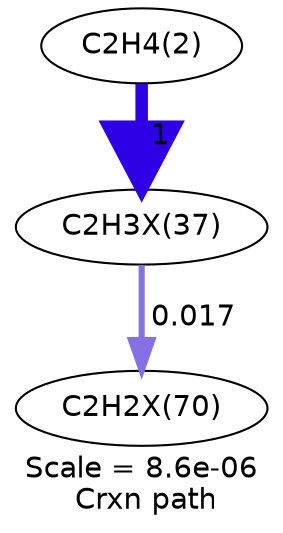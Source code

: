 digraph reaction_paths {
center=1;
s5 -> s13[fontname="Helvetica", style="setlinewidth(6)", arrowsize=3, color="0.7, 1.5, 0.9"
, label=" 1"];
s13 -> s17[fontname="Helvetica", style="setlinewidth(2.93)", arrowsize=1.46, color="0.7, 0.517, 0.9"
, label=" 0.017"];
s5 [ fontname="Helvetica", label="C2H4(2)"];
s13 [ fontname="Helvetica", label="C2H3X(37)"];
s17 [ fontname="Helvetica", label="C2H2X(70)"];
 label = "Scale = 8.6e-06\l Crxn path";
 fontname = "Helvetica";
}
